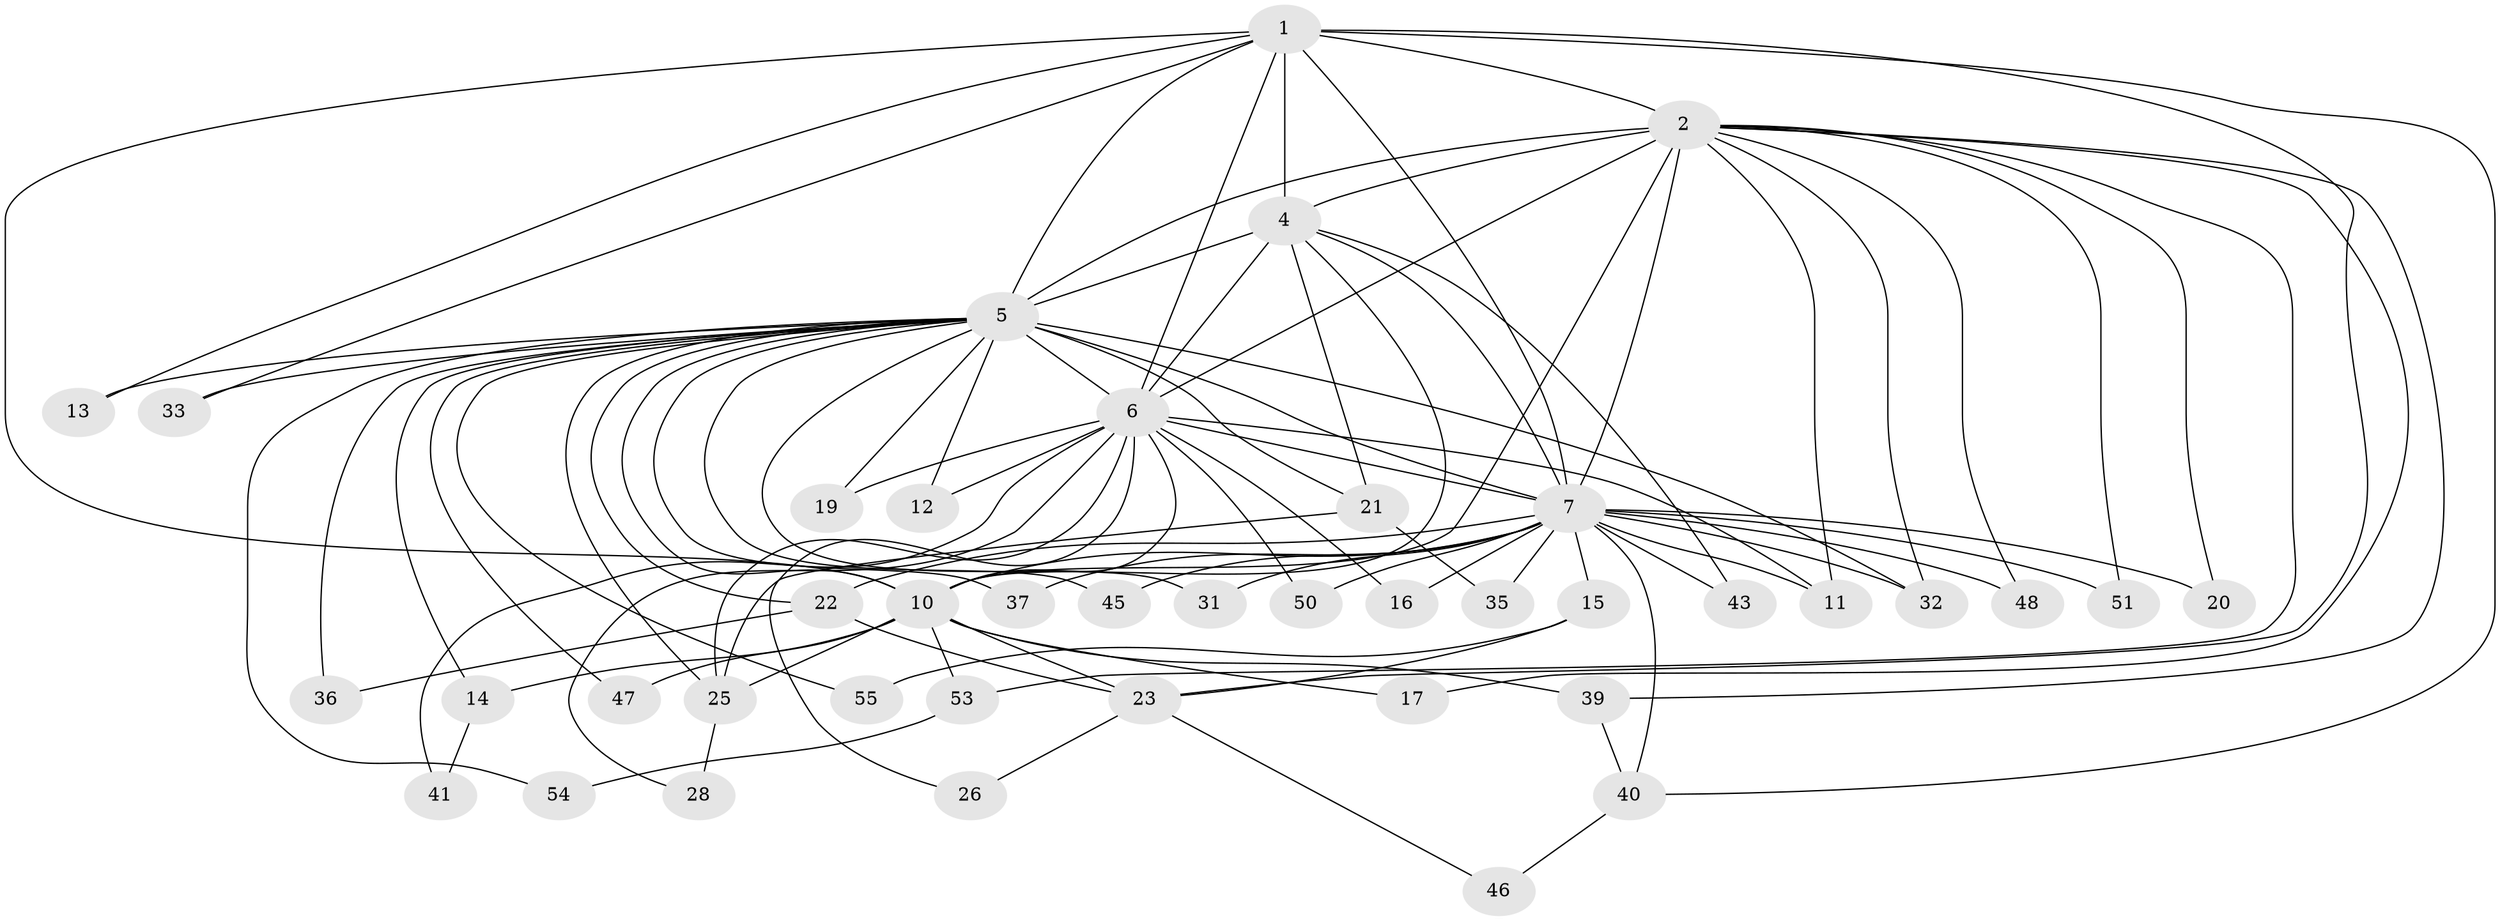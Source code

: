 // Generated by graph-tools (version 1.1) at 2025/51/02/27/25 19:51:42]
// undirected, 41 vertices, 95 edges
graph export_dot {
graph [start="1"]
  node [color=gray90,style=filled];
  1 [super="+38"];
  2 [super="+3"];
  4 [super="+24"];
  5 [super="+9"];
  6 [super="+18"];
  7 [super="+8"];
  10 [super="+42"];
  11;
  12;
  13;
  14;
  15;
  16;
  17;
  19;
  20;
  21 [super="+34"];
  22 [super="+29"];
  23 [super="+30"];
  25 [super="+27"];
  26;
  28;
  31;
  32 [super="+44"];
  33;
  35;
  36;
  37 [super="+52"];
  39;
  40 [super="+49"];
  41;
  43;
  45;
  46;
  47;
  48;
  50;
  51;
  53;
  54;
  55;
  1 -- 2 [weight=2];
  1 -- 4;
  1 -- 5 [weight=2];
  1 -- 6;
  1 -- 7 [weight=2];
  1 -- 10;
  1 -- 13;
  1 -- 23;
  1 -- 33;
  1 -- 40;
  2 -- 4 [weight=2];
  2 -- 5 [weight=4];
  2 -- 6 [weight=2];
  2 -- 7 [weight=4];
  2 -- 10 [weight=2];
  2 -- 17;
  2 -- 20;
  2 -- 39;
  2 -- 48;
  2 -- 51;
  2 -- 53;
  2 -- 11;
  2 -- 32;
  4 -- 5 [weight=2];
  4 -- 6;
  4 -- 7 [weight=3];
  4 -- 10;
  4 -- 21;
  4 -- 43;
  5 -- 6 [weight=2];
  5 -- 7 [weight=4];
  5 -- 10 [weight=2];
  5 -- 14;
  5 -- 32;
  5 -- 36;
  5 -- 37;
  5 -- 45;
  5 -- 47;
  5 -- 54;
  5 -- 55;
  5 -- 12;
  5 -- 13;
  5 -- 19;
  5 -- 21;
  5 -- 22;
  5 -- 25;
  5 -- 31;
  5 -- 33;
  6 -- 7 [weight=2];
  6 -- 10;
  6 -- 12;
  6 -- 16;
  6 -- 25;
  6 -- 26;
  6 -- 28;
  6 -- 50;
  6 -- 19;
  6 -- 41;
  6 -- 11;
  7 -- 10 [weight=2];
  7 -- 11;
  7 -- 16;
  7 -- 37 [weight=2];
  7 -- 15;
  7 -- 20;
  7 -- 22;
  7 -- 31;
  7 -- 32;
  7 -- 35;
  7 -- 43;
  7 -- 45;
  7 -- 48;
  7 -- 50;
  7 -- 51;
  7 -- 40;
  10 -- 14 [weight=2];
  10 -- 17;
  10 -- 39;
  10 -- 47;
  10 -- 53;
  10 -- 23;
  10 -- 25;
  14 -- 41;
  15 -- 23;
  15 -- 55;
  21 -- 35;
  21 -- 25;
  22 -- 36;
  22 -- 23;
  23 -- 26;
  23 -- 46;
  25 -- 28;
  39 -- 40;
  40 -- 46;
  53 -- 54;
}
